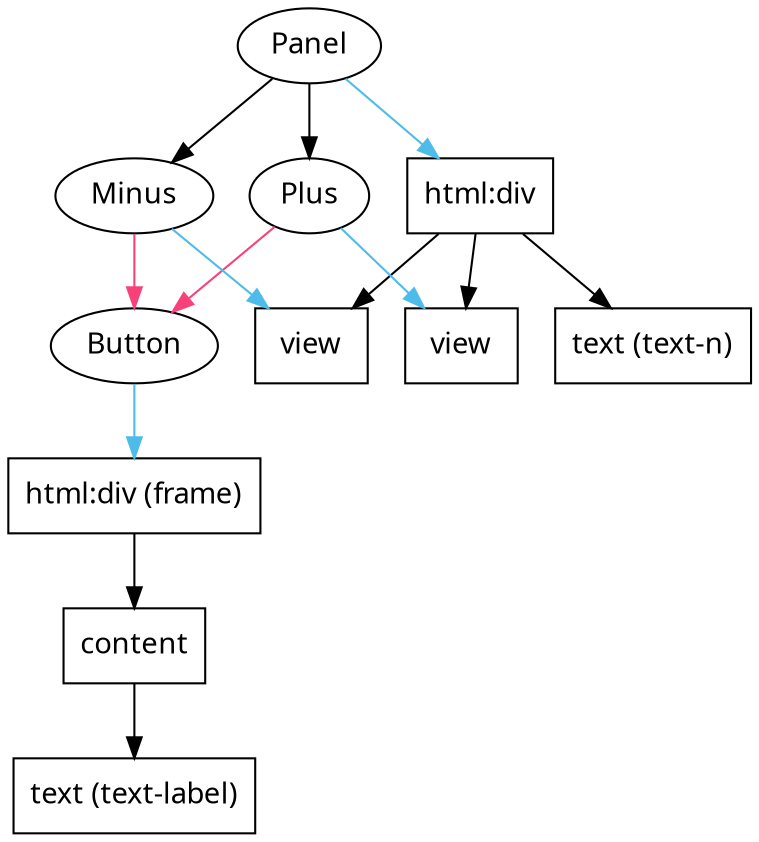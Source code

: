 digraph panel {
  node [fontname="Avenir Next"];
  edge [fontname="Avenir Next"];

  div1 [label="html:div", shape=box]
  vminus [label="view", shape=box]
  vplus [label="view", shape=box]
  textn [label="text (text-n)", shape=box]
  div1 -> vminus
  div1 -> textn
  div1 -> vplus

  Panel -> div1 [color="#4dbce9"]
  Plus -> vplus [color="#4dbce9"]
  Minus -> vminus [color="#4dbce9"]
  Panel -> Plus
  Panel -> Minus

  Button -> frame [color="#4dbce9"]
  frame [label="html:div (frame)", shape=box]
  content [shape=box]
  textlabel [label="text (text-label)", shape=box]
  frame -> content
  content -> textlabel

  Minus -> Button [color="#f94179"]
  Plus -> Button [color="#f94179"]

}
